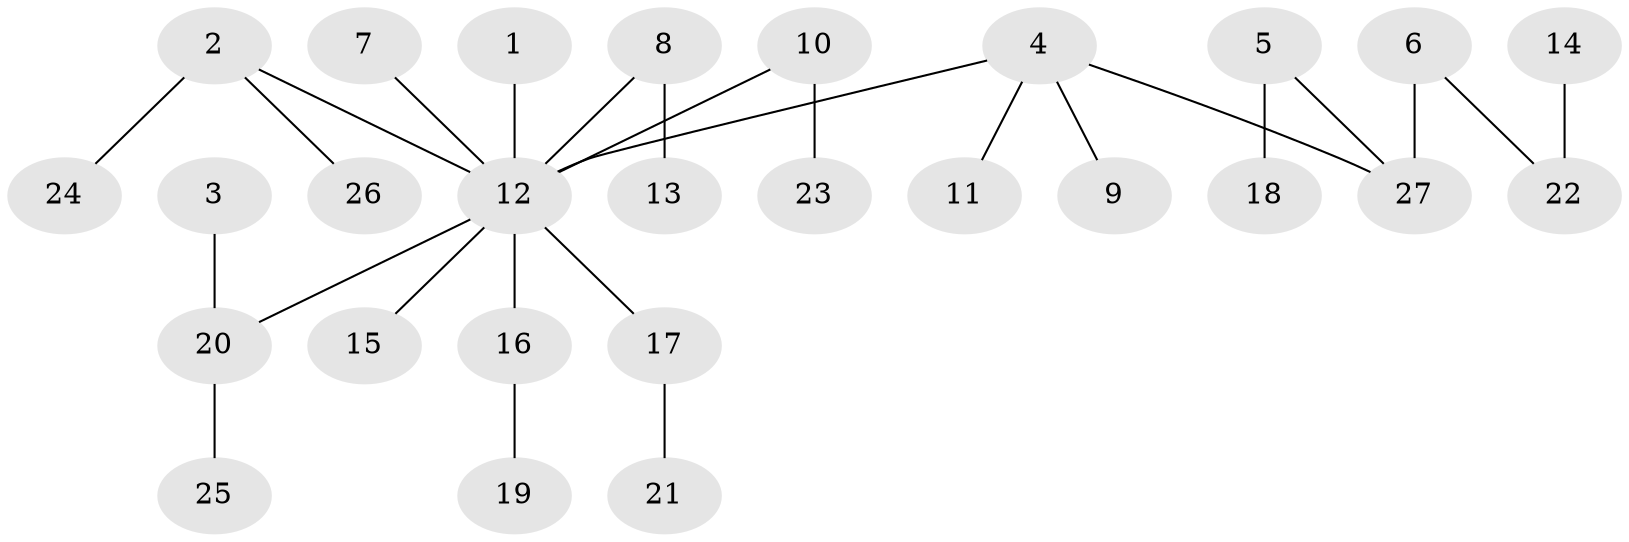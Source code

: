 // original degree distribution, {1: 0.5370370370370371, 12: 0.018518518518518517, 5: 0.037037037037037035, 3: 0.12962962962962962, 4: 0.037037037037037035, 2: 0.24074074074074073}
// Generated by graph-tools (version 1.1) at 2025/02/03/09/25 03:02:17]
// undirected, 27 vertices, 26 edges
graph export_dot {
graph [start="1"]
  node [color=gray90,style=filled];
  1;
  2;
  3;
  4;
  5;
  6;
  7;
  8;
  9;
  10;
  11;
  12;
  13;
  14;
  15;
  16;
  17;
  18;
  19;
  20;
  21;
  22;
  23;
  24;
  25;
  26;
  27;
  1 -- 12 [weight=1.0];
  2 -- 12 [weight=1.0];
  2 -- 24 [weight=1.0];
  2 -- 26 [weight=1.0];
  3 -- 20 [weight=1.0];
  4 -- 9 [weight=1.0];
  4 -- 11 [weight=1.0];
  4 -- 12 [weight=1.0];
  4 -- 27 [weight=1.0];
  5 -- 18 [weight=1.0];
  5 -- 27 [weight=1.0];
  6 -- 22 [weight=1.0];
  6 -- 27 [weight=1.0];
  7 -- 12 [weight=1.0];
  8 -- 12 [weight=1.0];
  8 -- 13 [weight=1.0];
  10 -- 12 [weight=1.0];
  10 -- 23 [weight=1.0];
  12 -- 15 [weight=1.0];
  12 -- 16 [weight=1.0];
  12 -- 17 [weight=1.0];
  12 -- 20 [weight=1.0];
  14 -- 22 [weight=1.0];
  16 -- 19 [weight=1.0];
  17 -- 21 [weight=1.0];
  20 -- 25 [weight=1.0];
}

